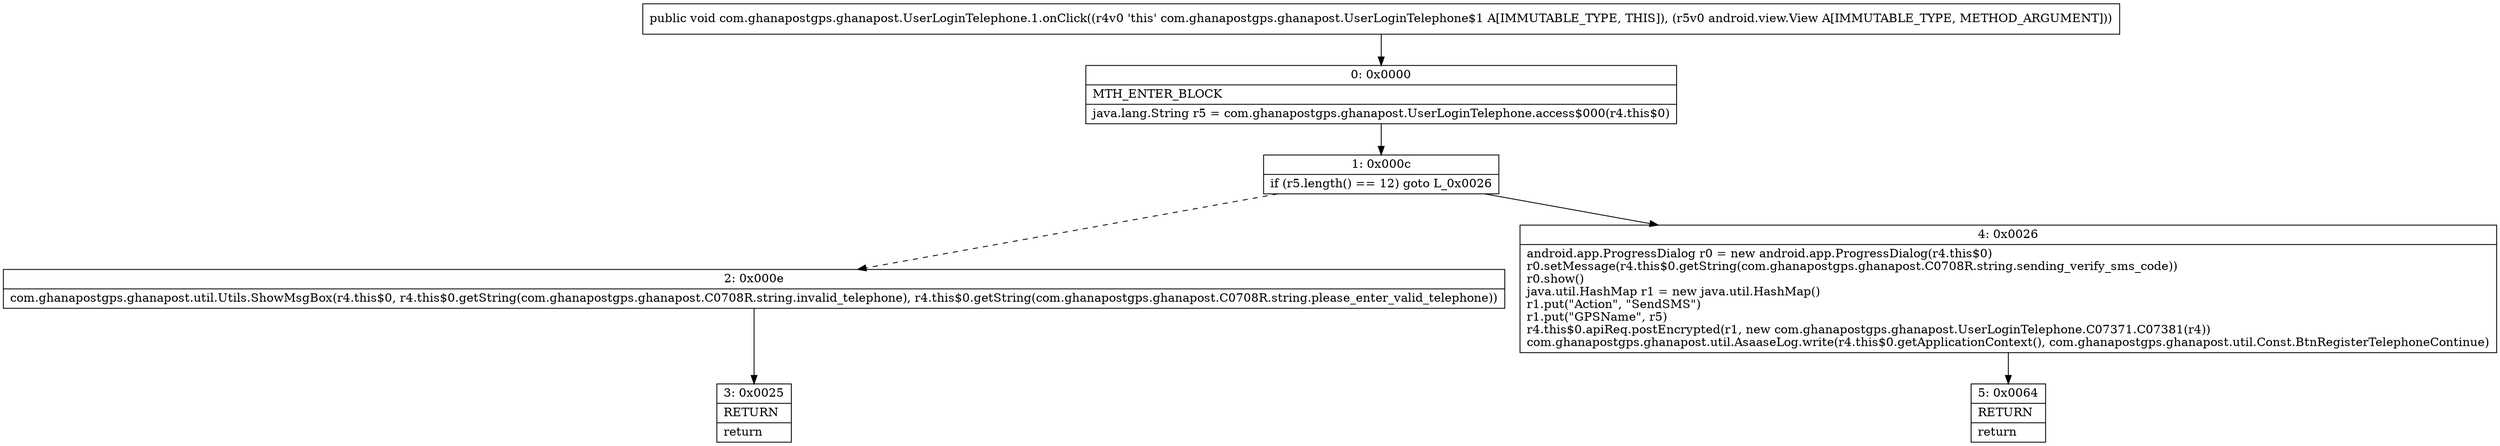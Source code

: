 digraph "CFG forcom.ghanapostgps.ghanapost.UserLoginTelephone.1.onClick(Landroid\/view\/View;)V" {
Node_0 [shape=record,label="{0\:\ 0x0000|MTH_ENTER_BLOCK\l|java.lang.String r5 = com.ghanapostgps.ghanapost.UserLoginTelephone.access$000(r4.this$0)\l}"];
Node_1 [shape=record,label="{1\:\ 0x000c|if (r5.length() == 12) goto L_0x0026\l}"];
Node_2 [shape=record,label="{2\:\ 0x000e|com.ghanapostgps.ghanapost.util.Utils.ShowMsgBox(r4.this$0, r4.this$0.getString(com.ghanapostgps.ghanapost.C0708R.string.invalid_telephone), r4.this$0.getString(com.ghanapostgps.ghanapost.C0708R.string.please_enter_valid_telephone))\l}"];
Node_3 [shape=record,label="{3\:\ 0x0025|RETURN\l|return\l}"];
Node_4 [shape=record,label="{4\:\ 0x0026|android.app.ProgressDialog r0 = new android.app.ProgressDialog(r4.this$0)\lr0.setMessage(r4.this$0.getString(com.ghanapostgps.ghanapost.C0708R.string.sending_verify_sms_code))\lr0.show()\ljava.util.HashMap r1 = new java.util.HashMap()\lr1.put(\"Action\", \"SendSMS\")\lr1.put(\"GPSName\", r5)\lr4.this$0.apiReq.postEncrypted(r1, new com.ghanapostgps.ghanapost.UserLoginTelephone.C07371.C07381(r4))\lcom.ghanapostgps.ghanapost.util.AsaaseLog.write(r4.this$0.getApplicationContext(), com.ghanapostgps.ghanapost.util.Const.BtnRegisterTelephoneContinue)\l}"];
Node_5 [shape=record,label="{5\:\ 0x0064|RETURN\l|return\l}"];
MethodNode[shape=record,label="{public void com.ghanapostgps.ghanapost.UserLoginTelephone.1.onClick((r4v0 'this' com.ghanapostgps.ghanapost.UserLoginTelephone$1 A[IMMUTABLE_TYPE, THIS]), (r5v0 android.view.View A[IMMUTABLE_TYPE, METHOD_ARGUMENT])) }"];
MethodNode -> Node_0;
Node_0 -> Node_1;
Node_1 -> Node_2[style=dashed];
Node_1 -> Node_4;
Node_2 -> Node_3;
Node_4 -> Node_5;
}

